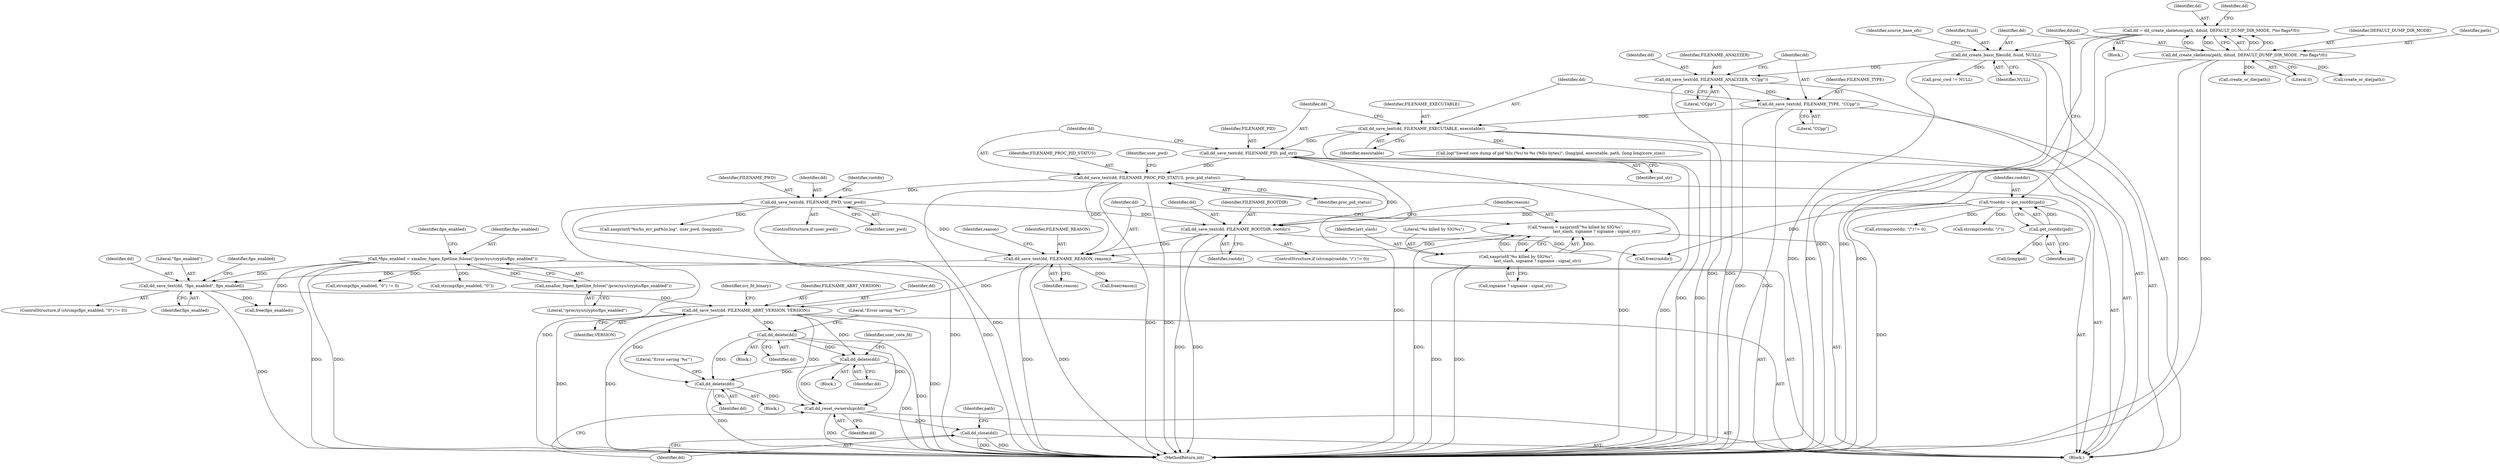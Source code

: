 digraph "0_abrt_8939398b82006ba1fec4ed491339fc075f43fc7c_1@API" {
"1000917" [label="(Call,dd_delete(dd))"];
"1000881" [label="(Call,dd_save_text(dd, FILENAME_ABRT_VERSION, VERSION))"];
"1000841" [label="(Call,dd_save_text(dd, FILENAME_REASON, reason))"];
"1000808" [label="(Call,dd_save_text(dd, FILENAME_PROC_PID_STATUS, proc_pid_status))"];
"1000804" [label="(Call,dd_save_text(dd, FILENAME_PID, pid_str))"];
"1000800" [label="(Call,dd_save_text(dd, FILENAME_EXECUTABLE, executable))"];
"1000796" [label="(Call,dd_save_text(dd, FILENAME_TYPE, \"CCpp\"))"];
"1000792" [label="(Call,dd_save_text(dd, FILENAME_ANALYZER, \"CCpp\"))"];
"1000665" [label="(Call,dd_create_basic_files(dd, fsuid, NULL))"];
"1000650" [label="(Call,dd = dd_create_skeleton(path, dduid, DEFAULT_DUMP_DIR_MODE, /*no flags*/0))"];
"1000652" [label="(Call,dd_create_skeleton(path, dduid, DEFAULT_DUMP_DIR_MODE, /*no flags*/0))"];
"1000827" [label="(Call,dd_save_text(dd, FILENAME_ROOTDIR, rootdir))"];
"1000814" [label="(Call,dd_save_text(dd, FILENAME_PWD, user_pwd))"];
"1000661" [label="(Call,*rootdir = get_rootdir(pid))"];
"1000663" [label="(Call,get_rootdir(pid))"];
"1000832" [label="(Call,*reason = xasprintf(\"%s killed by SIG%s\",\n                                 last_slash, signame ? signame : signal_str))"];
"1000834" [label="(Call,xasprintf(\"%s killed by SIG%s\",\n                                 last_slash, signame ? signame : signal_str))"];
"1000875" [label="(Call,dd_save_text(dd, \"fips_enabled\", fips_enabled))"];
"1000862" [label="(Call,*fips_enabled = xmalloc_fopen_fgetline_fclose(\"/proc/sys/crypto/fips_enabled\"))"];
"1000864" [label="(Call,xmalloc_fopen_fgetline_fclose(\"/proc/sys/crypto/fips_enabled\"))"];
"1000954" [label="(Call,dd_delete(dd))"];
"1001065" [label="(Call,dd_delete(dd))"];
"1001072" [label="(Call,dd_reset_ownership(dd))"];
"1001074" [label="(Call,dd_close(dd))"];
"1000814" [label="(Call,dd_save_text(dd, FILENAME_PWD, user_pwd))"];
"1000822" [label="(Call,strcmp(rootdir, \"/\") != 0)"];
"1000920" [label="(Literal,\"Error saving '%s'\")"];
"1001144" [label="(Call,proc_cwd != NULL)"];
"1000833" [label="(Identifier,reason)"];
"1000663" [label="(Call,get_rootdir(pid))"];
"1000793" [label="(Identifier,dd)"];
"1000834" [label="(Call,xasprintf(\"%s killed by SIG%s\",\n                                 last_slash, signame ? signame : signal_str))"];
"1000800" [label="(Call,dd_save_text(dd, FILENAME_EXECUTABLE, executable))"];
"1000659" [label="(Block,)"];
"1000807" [label="(Identifier,pid_str)"];
"1000806" [label="(Identifier,FILENAME_PID)"];
"1000955" [label="(Identifier,dd)"];
"1001074" [label="(Call,dd_close(dd))"];
"1000799" [label="(Literal,\"CCpp\")"];
"1000864" [label="(Call,xmalloc_fopen_fgetline_fclose(\"/proc/sys/crypto/fips_enabled\"))"];
"1000666" [label="(Identifier,dd)"];
"1000875" [label="(Call,dd_save_text(dd, \"fips_enabled\", fips_enabled))"];
"1000828" [label="(Identifier,dd)"];
"1000796" [label="(Call,dd_save_text(dd, FILENAME_TYPE, \"CCpp\"))"];
"1000668" [label="(Identifier,NULL)"];
"1000829" [label="(Identifier,FILENAME_ROOTDIR)"];
"1000958" [label="(Identifier,user_core_fd)"];
"1000651" [label="(Identifier,dd)"];
"1001064" [label="(Block,)"];
"1000870" [label="(Call,strcmp(fips_enabled, \"0\") != 0)"];
"1000802" [label="(Identifier,FILENAME_EXECUTABLE)"];
"1001020" [label="(Call,xasprintf(\"%s/hs_err_pid%lu.log\", user_pwd, (long)pid))"];
"1000655" [label="(Identifier,DEFAULT_DUMP_DIR_MODE)"];
"1001068" [label="(Literal,\"Error saving '%s'\")"];
"1000672" [label="(Identifier,source_base_ofs)"];
"1000951" [label="(Block,)"];
"1000813" [label="(Identifier,user_pwd)"];
"1000658" [label="(Identifier,dd)"];
"1000927" [label="(Call,create_or_die(path))"];
"1000823" [label="(Call,strcmp(rootdir, \"/\"))"];
"1000801" [label="(Identifier,dd)"];
"1000882" [label="(Identifier,dd)"];
"1001072" [label="(Call,dd_reset_ownership(dd))"];
"1000865" [label="(Literal,\"/proc/sys/crypto/fips_enabled\")"];
"1001075" [label="(Identifier,dd)"];
"1000836" [label="(Identifier,last_slash)"];
"1001066" [label="(Identifier,dd)"];
"1000879" [label="(Call,free(fips_enabled))"];
"1000656" [label="(Literal,0)"];
"1000665" [label="(Call,dd_create_basic_files(dd, fsuid, NULL))"];
"1000876" [label="(Identifier,dd)"];
"1000650" [label="(Call,dd = dd_create_skeleton(path, dduid, DEFAULT_DUMP_DIR_MODE, /*no flags*/0))"];
"1000810" [label="(Identifier,FILENAME_PROC_PID_STATUS)"];
"1000652" [label="(Call,dd_create_skeleton(path, dduid, DEFAULT_DUMP_DIR_MODE, /*no flags*/0))"];
"1000844" [label="(Identifier,reason)"];
"1000152" [label="(Block,)"];
"1000811" [label="(Identifier,proc_pid_status)"];
"1000835" [label="(Literal,\"%s killed by SIG%s\")"];
"1000869" [label="(ControlStructure,if (strcmp(fips_enabled, \"0\") != 0))"];
"1001065" [label="(Call,dd_delete(dd))"];
"1000867" [label="(Identifier,fips_enabled)"];
"1000877" [label="(Literal,\"fips_enabled\")"];
"1000830" [label="(Identifier,rootdir)"];
"1000893" [label="(Call,create_or_die(path))"];
"1000837" [label="(Call,signame ? signame : signal_str)"];
"1000862" [label="(Call,*fips_enabled = xmalloc_fopen_fgetline_fclose(\"/proc/sys/crypto/fips_enabled\"))"];
"1000653" [label="(Identifier,path)"];
"1000827" [label="(Call,dd_save_text(dd, FILENAME_ROOTDIR, rootdir))"];
"1000832" [label="(Call,*reason = xasprintf(\"%s killed by SIG%s\",\n                                 last_slash, signame ? signame : signal_str))"];
"1000841" [label="(Call,dd_save_text(dd, FILENAME_REASON, reason))"];
"1000816" [label="(Identifier,FILENAME_PWD)"];
"1001073" [label="(Identifier,dd)"];
"1000794" [label="(Identifier,FILENAME_ANALYZER)"];
"1000664" [label="(Identifier,pid)"];
"1000815" [label="(Identifier,dd)"];
"1000803" [label="(Identifier,executable)"];
"1000821" [label="(ControlStructure,if (strcmp(rootdir, \"/\") != 0))"];
"1001103" [label="(Call,log(\"Saved core dump of pid %lu (%s) to %s (%llu bytes)\", (long)pid, executable, path, (long long)core_size))"];
"1000662" [label="(Identifier,rootdir)"];
"1000661" [label="(Call,*rootdir = get_rootdir(pid))"];
"1000863" [label="(Identifier,fips_enabled)"];
"1000878" [label="(Identifier,fips_enabled)"];
"1001078" [label="(Identifier,path)"];
"1000887" [label="(Identifier,src_fd_binary)"];
"1000954" [label="(Call,dd_delete(dd))"];
"1000846" [label="(Identifier,reason)"];
"1000884" [label="(Identifier,VERSION)"];
"1000654" [label="(Identifier,dduid)"];
"1000842" [label="(Identifier,dd)"];
"1001141" [label="(Call,free(rootdir))"];
"1000676" [label="(Call,(long)pid)"];
"1000918" [label="(Identifier,dd)"];
"1000797" [label="(Identifier,dd)"];
"1000812" [label="(ControlStructure,if (user_pwd))"];
"1000804" [label="(Call,dd_save_text(dd, FILENAME_PID, pid_str))"];
"1000805" [label="(Identifier,dd)"];
"1000843" [label="(Identifier,FILENAME_REASON)"];
"1000881" [label="(Call,dd_save_text(dd, FILENAME_ABRT_VERSION, VERSION))"];
"1000819" [label="(Identifier,rootdir)"];
"1000667" [label="(Identifier,fsuid)"];
"1000795" [label="(Literal,\"CCpp\")"];
"1000808" [label="(Call,dd_save_text(dd, FILENAME_PROC_PID_STATUS, proc_pid_status))"];
"1000845" [label="(Call,free(reason))"];
"1000792" [label="(Call,dd_save_text(dd, FILENAME_ANALYZER, \"CCpp\"))"];
"1000917" [label="(Call,dd_delete(dd))"];
"1000883" [label="(Identifier,FILENAME_ABRT_VERSION)"];
"1000817" [label="(Identifier,user_pwd)"];
"1000916" [label="(Block,)"];
"1000880" [label="(Identifier,fips_enabled)"];
"1001237" [label="(MethodReturn,int)"];
"1000809" [label="(Identifier,dd)"];
"1000798" [label="(Identifier,FILENAME_TYPE)"];
"1000871" [label="(Call,strcmp(fips_enabled, \"0\"))"];
"1000917" -> "1000916"  [label="AST: "];
"1000917" -> "1000918"  [label="CFG: "];
"1000918" -> "1000917"  [label="AST: "];
"1000920" -> "1000917"  [label="CFG: "];
"1000917" -> "1001237"  [label="DDG: "];
"1000881" -> "1000917"  [label="DDG: "];
"1000917" -> "1000954"  [label="DDG: "];
"1000917" -> "1001065"  [label="DDG: "];
"1000917" -> "1001072"  [label="DDG: "];
"1000881" -> "1000659"  [label="AST: "];
"1000881" -> "1000884"  [label="CFG: "];
"1000882" -> "1000881"  [label="AST: "];
"1000883" -> "1000881"  [label="AST: "];
"1000884" -> "1000881"  [label="AST: "];
"1000887" -> "1000881"  [label="CFG: "];
"1000881" -> "1001237"  [label="DDG: "];
"1000881" -> "1001237"  [label="DDG: "];
"1000881" -> "1001237"  [label="DDG: "];
"1000841" -> "1000881"  [label="DDG: "];
"1000875" -> "1000881"  [label="DDG: "];
"1000881" -> "1000954"  [label="DDG: "];
"1000881" -> "1001065"  [label="DDG: "];
"1000881" -> "1001072"  [label="DDG: "];
"1000841" -> "1000659"  [label="AST: "];
"1000841" -> "1000844"  [label="CFG: "];
"1000842" -> "1000841"  [label="AST: "];
"1000843" -> "1000841"  [label="AST: "];
"1000844" -> "1000841"  [label="AST: "];
"1000846" -> "1000841"  [label="CFG: "];
"1000841" -> "1001237"  [label="DDG: "];
"1000841" -> "1001237"  [label="DDG: "];
"1000808" -> "1000841"  [label="DDG: "];
"1000827" -> "1000841"  [label="DDG: "];
"1000814" -> "1000841"  [label="DDG: "];
"1000832" -> "1000841"  [label="DDG: "];
"1000841" -> "1000845"  [label="DDG: "];
"1000841" -> "1000875"  [label="DDG: "];
"1000808" -> "1000659"  [label="AST: "];
"1000808" -> "1000811"  [label="CFG: "];
"1000809" -> "1000808"  [label="AST: "];
"1000810" -> "1000808"  [label="AST: "];
"1000811" -> "1000808"  [label="AST: "];
"1000813" -> "1000808"  [label="CFG: "];
"1000808" -> "1001237"  [label="DDG: "];
"1000808" -> "1001237"  [label="DDG: "];
"1000808" -> "1001237"  [label="DDG: "];
"1000804" -> "1000808"  [label="DDG: "];
"1000808" -> "1000814"  [label="DDG: "];
"1000808" -> "1000827"  [label="DDG: "];
"1000804" -> "1000659"  [label="AST: "];
"1000804" -> "1000807"  [label="CFG: "];
"1000805" -> "1000804"  [label="AST: "];
"1000806" -> "1000804"  [label="AST: "];
"1000807" -> "1000804"  [label="AST: "];
"1000809" -> "1000804"  [label="CFG: "];
"1000804" -> "1001237"  [label="DDG: "];
"1000804" -> "1001237"  [label="DDG: "];
"1000804" -> "1001237"  [label="DDG: "];
"1000800" -> "1000804"  [label="DDG: "];
"1000800" -> "1000659"  [label="AST: "];
"1000800" -> "1000803"  [label="CFG: "];
"1000801" -> "1000800"  [label="AST: "];
"1000802" -> "1000800"  [label="AST: "];
"1000803" -> "1000800"  [label="AST: "];
"1000805" -> "1000800"  [label="CFG: "];
"1000800" -> "1001237"  [label="DDG: "];
"1000800" -> "1001237"  [label="DDG: "];
"1000796" -> "1000800"  [label="DDG: "];
"1000800" -> "1001103"  [label="DDG: "];
"1000796" -> "1000659"  [label="AST: "];
"1000796" -> "1000799"  [label="CFG: "];
"1000797" -> "1000796"  [label="AST: "];
"1000798" -> "1000796"  [label="AST: "];
"1000799" -> "1000796"  [label="AST: "];
"1000801" -> "1000796"  [label="CFG: "];
"1000796" -> "1001237"  [label="DDG: "];
"1000796" -> "1001237"  [label="DDG: "];
"1000792" -> "1000796"  [label="DDG: "];
"1000792" -> "1000659"  [label="AST: "];
"1000792" -> "1000795"  [label="CFG: "];
"1000793" -> "1000792"  [label="AST: "];
"1000794" -> "1000792"  [label="AST: "];
"1000795" -> "1000792"  [label="AST: "];
"1000797" -> "1000792"  [label="CFG: "];
"1000792" -> "1001237"  [label="DDG: "];
"1000792" -> "1001237"  [label="DDG: "];
"1000665" -> "1000792"  [label="DDG: "];
"1000665" -> "1000659"  [label="AST: "];
"1000665" -> "1000668"  [label="CFG: "];
"1000666" -> "1000665"  [label="AST: "];
"1000667" -> "1000665"  [label="AST: "];
"1000668" -> "1000665"  [label="AST: "];
"1000672" -> "1000665"  [label="CFG: "];
"1000665" -> "1001237"  [label="DDG: "];
"1000665" -> "1001237"  [label="DDG: "];
"1000650" -> "1000665"  [label="DDG: "];
"1000665" -> "1001144"  [label="DDG: "];
"1000650" -> "1000152"  [label="AST: "];
"1000650" -> "1000652"  [label="CFG: "];
"1000651" -> "1000650"  [label="AST: "];
"1000652" -> "1000650"  [label="AST: "];
"1000658" -> "1000650"  [label="CFG: "];
"1000650" -> "1001237"  [label="DDG: "];
"1000650" -> "1001237"  [label="DDG: "];
"1000652" -> "1000650"  [label="DDG: "];
"1000652" -> "1000650"  [label="DDG: "];
"1000652" -> "1000650"  [label="DDG: "];
"1000652" -> "1000650"  [label="DDG: "];
"1000652" -> "1000656"  [label="CFG: "];
"1000653" -> "1000652"  [label="AST: "];
"1000654" -> "1000652"  [label="AST: "];
"1000655" -> "1000652"  [label="AST: "];
"1000656" -> "1000652"  [label="AST: "];
"1000652" -> "1001237"  [label="DDG: "];
"1000652" -> "1001237"  [label="DDG: "];
"1000652" -> "1001237"  [label="DDG: "];
"1000652" -> "1000893"  [label="DDG: "];
"1000652" -> "1000927"  [label="DDG: "];
"1000827" -> "1000821"  [label="AST: "];
"1000827" -> "1000830"  [label="CFG: "];
"1000828" -> "1000827"  [label="AST: "];
"1000829" -> "1000827"  [label="AST: "];
"1000830" -> "1000827"  [label="AST: "];
"1000833" -> "1000827"  [label="CFG: "];
"1000827" -> "1001237"  [label="DDG: "];
"1000827" -> "1001237"  [label="DDG: "];
"1000814" -> "1000827"  [label="DDG: "];
"1000661" -> "1000827"  [label="DDG: "];
"1000827" -> "1001141"  [label="DDG: "];
"1000814" -> "1000812"  [label="AST: "];
"1000814" -> "1000817"  [label="CFG: "];
"1000815" -> "1000814"  [label="AST: "];
"1000816" -> "1000814"  [label="AST: "];
"1000817" -> "1000814"  [label="AST: "];
"1000819" -> "1000814"  [label="CFG: "];
"1000814" -> "1001237"  [label="DDG: "];
"1000814" -> "1001237"  [label="DDG: "];
"1000814" -> "1001237"  [label="DDG: "];
"1000814" -> "1001020"  [label="DDG: "];
"1000661" -> "1000659"  [label="AST: "];
"1000661" -> "1000663"  [label="CFG: "];
"1000662" -> "1000661"  [label="AST: "];
"1000663" -> "1000661"  [label="AST: "];
"1000666" -> "1000661"  [label="CFG: "];
"1000661" -> "1001237"  [label="DDG: "];
"1000663" -> "1000661"  [label="DDG: "];
"1000661" -> "1000822"  [label="DDG: "];
"1000661" -> "1000823"  [label="DDG: "];
"1000661" -> "1001141"  [label="DDG: "];
"1000663" -> "1000664"  [label="CFG: "];
"1000664" -> "1000663"  [label="AST: "];
"1000663" -> "1000676"  [label="DDG: "];
"1000832" -> "1000659"  [label="AST: "];
"1000832" -> "1000834"  [label="CFG: "];
"1000833" -> "1000832"  [label="AST: "];
"1000834" -> "1000832"  [label="AST: "];
"1000842" -> "1000832"  [label="CFG: "];
"1000832" -> "1001237"  [label="DDG: "];
"1000834" -> "1000832"  [label="DDG: "];
"1000834" -> "1000832"  [label="DDG: "];
"1000834" -> "1000832"  [label="DDG: "];
"1000834" -> "1000837"  [label="CFG: "];
"1000835" -> "1000834"  [label="AST: "];
"1000836" -> "1000834"  [label="AST: "];
"1000837" -> "1000834"  [label="AST: "];
"1000834" -> "1001237"  [label="DDG: "];
"1000834" -> "1001237"  [label="DDG: "];
"1000875" -> "1000869"  [label="AST: "];
"1000875" -> "1000878"  [label="CFG: "];
"1000876" -> "1000875"  [label="AST: "];
"1000877" -> "1000875"  [label="AST: "];
"1000878" -> "1000875"  [label="AST: "];
"1000880" -> "1000875"  [label="CFG: "];
"1000875" -> "1001237"  [label="DDG: "];
"1000862" -> "1000875"  [label="DDG: "];
"1000875" -> "1000879"  [label="DDG: "];
"1000862" -> "1000659"  [label="AST: "];
"1000862" -> "1000864"  [label="CFG: "];
"1000863" -> "1000862"  [label="AST: "];
"1000864" -> "1000862"  [label="AST: "];
"1000867" -> "1000862"  [label="CFG: "];
"1000862" -> "1001237"  [label="DDG: "];
"1000862" -> "1001237"  [label="DDG: "];
"1000864" -> "1000862"  [label="DDG: "];
"1000862" -> "1000870"  [label="DDG: "];
"1000862" -> "1000871"  [label="DDG: "];
"1000862" -> "1000879"  [label="DDG: "];
"1000864" -> "1000865"  [label="CFG: "];
"1000865" -> "1000864"  [label="AST: "];
"1000954" -> "1000951"  [label="AST: "];
"1000954" -> "1000955"  [label="CFG: "];
"1000955" -> "1000954"  [label="AST: "];
"1000958" -> "1000954"  [label="CFG: "];
"1000954" -> "1001237"  [label="DDG: "];
"1000954" -> "1001065"  [label="DDG: "];
"1000954" -> "1001072"  [label="DDG: "];
"1001065" -> "1001064"  [label="AST: "];
"1001065" -> "1001066"  [label="CFG: "];
"1001066" -> "1001065"  [label="AST: "];
"1001068" -> "1001065"  [label="CFG: "];
"1001065" -> "1001237"  [label="DDG: "];
"1001065" -> "1001072"  [label="DDG: "];
"1001072" -> "1000659"  [label="AST: "];
"1001072" -> "1001073"  [label="CFG: "];
"1001073" -> "1001072"  [label="AST: "];
"1001075" -> "1001072"  [label="CFG: "];
"1001072" -> "1001237"  [label="DDG: "];
"1001072" -> "1001074"  [label="DDG: "];
"1001074" -> "1000659"  [label="AST: "];
"1001074" -> "1001075"  [label="CFG: "];
"1001075" -> "1001074"  [label="AST: "];
"1001078" -> "1001074"  [label="CFG: "];
"1001074" -> "1001237"  [label="DDG: "];
"1001074" -> "1001237"  [label="DDG: "];
}
